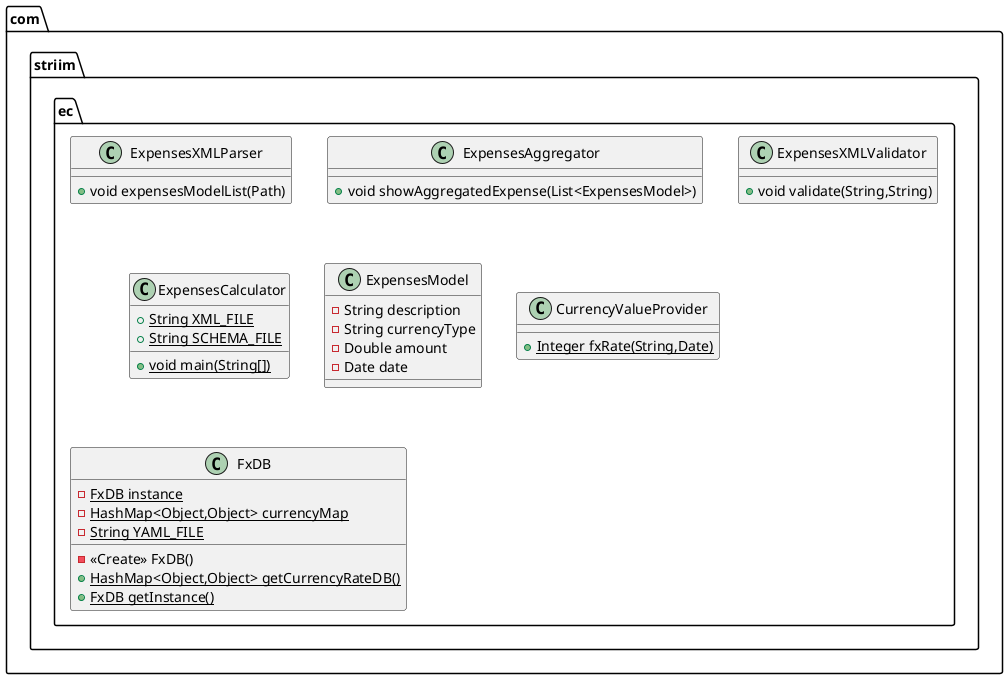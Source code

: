 @startuml
class com.striim.ec.ExpensesXMLParser {
+ void expensesModelList(Path)
}
class com.striim.ec.ExpensesAggregator {
+ void showAggregatedExpense(List<ExpensesModel>)
}
class com.striim.ec.ExpensesXMLValidator {
+ void validate(String,String)
}
class com.striim.ec.ExpensesCalculator {
+ {static} String XML_FILE
+ {static} String SCHEMA_FILE
+ {static} void main(String[])
}
class com.striim.ec.ExpensesModel {
- String description
- String currencyType
- Double amount
- Date date
}
class com.striim.ec.CurrencyValueProvider {
+ {static} Integer fxRate(String,Date)
}
class com.striim.ec.FxDB {
- {static} FxDB instance
- {static} HashMap<Object,Object> currencyMap
- {static} String YAML_FILE
- <<Create>> FxDB()
+ {static} HashMap<Object,Object> getCurrencyRateDB()
+ {static} FxDB getInstance()
}
@enduml